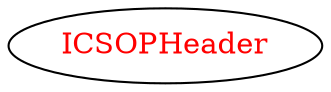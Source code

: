 digraph dependencyGraph {
 concentrate=true;
 ranksep="2.0";
 rankdir="LR"; 
 splines="ortho";
"ICSOPHeader" [fontcolor="red"];
}